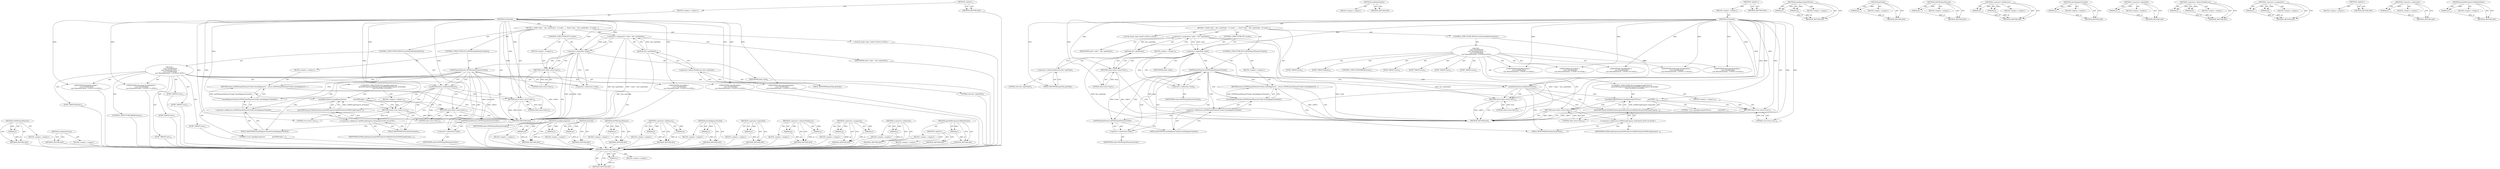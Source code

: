 digraph "getAOMPropertyOrARIAAttribute" {
vulnerable_105 [label=<(METHOD,isHTMLInputElement)>];
vulnerable_106 [label=<(PARAM,p1)>];
vulnerable_107 [label=<(BLOCK,&lt;empty&gt;,&lt;empty&gt;)>];
vulnerable_108 [label=<(METHOD_RETURN,ANY)>];
vulnerable_126 [label=<(METHOD,ariaRoleAttribute)>];
vulnerable_127 [label=<(BLOCK,&lt;empty&gt;,&lt;empty&gt;)>];
vulnerable_128 [label=<(METHOD_RETURN,ANY)>];
vulnerable_6 [label=<(METHOD,&lt;global&gt;)<SUB>1</SUB>>];
vulnerable_7 [label=<(BLOCK,&lt;empty&gt;,&lt;empty&gt;)<SUB>1</SUB>>];
vulnerable_8 [label=<(METHOD,isChecked)<SUB>1</SUB>>];
vulnerable_9 [label=<(BLOCK,{
  Node* node = this-&gt;getNode();
  if (!node)
...,{
  Node* node = this-&gt;getNode();
  if (!node)
...)<SUB>1</SUB>>];
vulnerable_10 [label="<(LOCAL,Node* node: Node*)<SUB>2</SUB>>"];
vulnerable_11 [label=<(&lt;operator&gt;.assignment,* node = this-&gt;getNode())<SUB>2</SUB>>];
vulnerable_12 [label=<(IDENTIFIER,node,* node = this-&gt;getNode())<SUB>2</SUB>>];
vulnerable_13 [label=<(getNode,this-&gt;getNode())<SUB>2</SUB>>];
vulnerable_14 [label=<(&lt;operator&gt;.indirectFieldAccess,this-&gt;getNode)<SUB>2</SUB>>];
vulnerable_15 [label=<(LITERAL,this,this-&gt;getNode())<SUB>2</SUB>>];
vulnerable_16 [label=<(FIELD_IDENTIFIER,getNode,getNode)<SUB>2</SUB>>];
vulnerable_17 [label=<(CONTROL_STRUCTURE,IF,if (!node))<SUB>3</SUB>>];
vulnerable_18 [label=<(&lt;operator&gt;.logicalNot,!node)<SUB>3</SUB>>];
vulnerable_19 [label=<(IDENTIFIER,node,!node)<SUB>3</SUB>>];
vulnerable_20 [label=<(BLOCK,&lt;empty&gt;,&lt;empty&gt;)<SUB>4</SUB>>];
vulnerable_21 [label=<(RETURN,return false;,return false;)<SUB>4</SUB>>];
vulnerable_22 [label=<(LITERAL,false,return false;)<SUB>4</SUB>>];
vulnerable_23 [label=<(CONTROL_STRUCTURE,IF,if (isHTMLInputElement(*node)))<SUB>6</SUB>>];
vulnerable_24 [label=<(isHTMLInputElement,isHTMLInputElement(*node))<SUB>6</SUB>>];
vulnerable_25 [label=<(&lt;operator&gt;.indirection,*node)<SUB>6</SUB>>];
vulnerable_26 [label=<(IDENTIFIER,node,isHTMLInputElement(*node))<SUB>6</SUB>>];
vulnerable_27 [label=<(BLOCK,&lt;empty&gt;,&lt;empty&gt;)<SUB>7</SUB>>];
vulnerable_28 [label=<(RETURN,return toHTMLInputElement(*node).shouldAppearCh...,return toHTMLInputElement(*node).shouldAppearCh...)<SUB>7</SUB>>];
vulnerable_29 [label=<(shouldAppearChecked,toHTMLInputElement(*node).shouldAppearChecked())<SUB>7</SUB>>];
vulnerable_30 [label=<(&lt;operator&gt;.fieldAccess,toHTMLInputElement(*node).shouldAppearChecked)<SUB>7</SUB>>];
vulnerable_31 [label=<(toHTMLInputElement,toHTMLInputElement(*node))<SUB>7</SUB>>];
vulnerable_32 [label=<(&lt;operator&gt;.indirection,*node)<SUB>7</SUB>>];
vulnerable_33 [label=<(IDENTIFIER,node,toHTMLInputElement(*node))<SUB>7</SUB>>];
vulnerable_34 [label=<(FIELD_IDENTIFIER,shouldAppearChecked,shouldAppearChecked)<SUB>7</SUB>>];
vulnerable_35 [label=<(CONTROL_STRUCTURE,SWITCH,switch(ariaRoleAttribute()))<SUB>9</SUB>>];
vulnerable_36 [label=<(ariaRoleAttribute,ariaRoleAttribute())<SUB>9</SUB>>];
vulnerable_37 [label="<(BLOCK,{
    case CheckBoxRole:
    case MenuItemCheck...,{
    case CheckBoxRole:
    case MenuItemCheck...)<SUB>9</SUB>>"];
vulnerable_38 [label=<(JUMP_TARGET,case)<SUB>10</SUB>>];
vulnerable_39 [label="<(IDENTIFIER,CheckBoxRole,{
    case CheckBoxRole:
    case MenuItemCheck...)<SUB>10</SUB>>"];
vulnerable_40 [label=<(JUMP_TARGET,case)<SUB>11</SUB>>];
vulnerable_41 [label="<(IDENTIFIER,MenuItemCheckBoxRole,{
    case CheckBoxRole:
    case MenuItemCheck...)<SUB>11</SUB>>"];
vulnerable_42 [label=<(JUMP_TARGET,case)<SUB>12</SUB>>];
vulnerable_43 [label="<(IDENTIFIER,MenuItemRadioRole,{
    case CheckBoxRole:
    case MenuItemCheck...)<SUB>12</SUB>>"];
vulnerable_44 [label=<(JUMP_TARGET,case)<SUB>13</SUB>>];
vulnerable_45 [label="<(IDENTIFIER,RadioButtonRole,{
    case CheckBoxRole:
    case MenuItemCheck...)<SUB>13</SUB>>"];
vulnerable_46 [label=<(JUMP_TARGET,case)<SUB>14</SUB>>];
vulnerable_47 [label="<(IDENTIFIER,SwitchRole,{
    case CheckBoxRole:
    case MenuItemCheck...)<SUB>14</SUB>>"];
vulnerable_48 [label="<(CONTROL_STRUCTURE,IF,if (equalIgnoringCase(
               getAOMPropertyOrARIAAttribute(AOMStringProperty::kChecked),
               &quot;true&quot;)))<SUB>15</SUB>>"];
vulnerable_49 [label=<(equalIgnoringCase,equalIgnoringCase(
               getAOMPropert...)<SUB>15</SUB>>];
vulnerable_50 [label=<(getAOMPropertyOrARIAAttribute,getAOMPropertyOrARIAAttribute(AOMStringProperty...)<SUB>16</SUB>>];
vulnerable_51 [label="<(&lt;operator&gt;.fieldAccess,AOMStringProperty::kChecked)<SUB>16</SUB>>"];
vulnerable_52 [label=<(IDENTIFIER,AOMStringProperty,getAOMPropertyOrARIAAttribute(AOMStringProperty...)<SUB>16</SUB>>];
vulnerable_53 [label=<(FIELD_IDENTIFIER,kChecked,kChecked)<SUB>16</SUB>>];
vulnerable_54 [label=<(LITERAL,&quot;true&quot;,equalIgnoringCase(
               getAOMPropert...)<SUB>17</SUB>>];
vulnerable_55 [label=<(BLOCK,&lt;empty&gt;,&lt;empty&gt;)<SUB>18</SUB>>];
vulnerable_56 [label=<(RETURN,return true;,return true;)<SUB>18</SUB>>];
vulnerable_57 [label=<(LITERAL,true,return true;)<SUB>18</SUB>>];
vulnerable_58 [label=<(RETURN,return false;,return false;)<SUB>19</SUB>>];
vulnerable_59 [label=<(LITERAL,false,return false;)<SUB>19</SUB>>];
vulnerable_60 [label=<(JUMP_TARGET,default)<SUB>20</SUB>>];
vulnerable_61 [label=<(CONTROL_STRUCTURE,BREAK,break;)<SUB>21</SUB>>];
vulnerable_62 [label=<(RETURN,return false;,return false;)<SUB>24</SUB>>];
vulnerable_63 [label=<(LITERAL,false,return false;)<SUB>24</SUB>>];
vulnerable_64 [label=<(METHOD_RETURN,bool)<SUB>1</SUB>>];
vulnerable_66 [label=<(METHOD_RETURN,ANY)<SUB>1</SUB>>];
vulnerable_129 [label=<(METHOD,equalIgnoringCase)>];
vulnerable_130 [label=<(PARAM,p1)>];
vulnerable_131 [label=<(PARAM,p2)>];
vulnerable_132 [label=<(BLOCK,&lt;empty&gt;,&lt;empty&gt;)>];
vulnerable_133 [label=<(METHOD_RETURN,ANY)>];
vulnerable_92 [label=<(METHOD,getNode)>];
vulnerable_93 [label=<(PARAM,p1)>];
vulnerable_94 [label=<(BLOCK,&lt;empty&gt;,&lt;empty&gt;)>];
vulnerable_95 [label=<(METHOD_RETURN,ANY)>];
vulnerable_122 [label=<(METHOD,toHTMLInputElement)>];
vulnerable_123 [label=<(PARAM,p1)>];
vulnerable_124 [label=<(BLOCK,&lt;empty&gt;,&lt;empty&gt;)>];
vulnerable_125 [label=<(METHOD_RETURN,ANY)>];
vulnerable_117 [label=<(METHOD,&lt;operator&gt;.fieldAccess)>];
vulnerable_118 [label=<(PARAM,p1)>];
vulnerable_119 [label=<(PARAM,p2)>];
vulnerable_120 [label=<(BLOCK,&lt;empty&gt;,&lt;empty&gt;)>];
vulnerable_121 [label=<(METHOD_RETURN,ANY)>];
vulnerable_113 [label=<(METHOD,shouldAppearChecked)>];
vulnerable_114 [label=<(PARAM,p1)>];
vulnerable_115 [label=<(BLOCK,&lt;empty&gt;,&lt;empty&gt;)>];
vulnerable_116 [label=<(METHOD_RETURN,ANY)>];
vulnerable_101 [label=<(METHOD,&lt;operator&gt;.logicalNot)>];
vulnerable_102 [label=<(PARAM,p1)>];
vulnerable_103 [label=<(BLOCK,&lt;empty&gt;,&lt;empty&gt;)>];
vulnerable_104 [label=<(METHOD_RETURN,ANY)>];
vulnerable_96 [label=<(METHOD,&lt;operator&gt;.indirectFieldAccess)>];
vulnerable_97 [label=<(PARAM,p1)>];
vulnerable_98 [label=<(PARAM,p2)>];
vulnerable_99 [label=<(BLOCK,&lt;empty&gt;,&lt;empty&gt;)>];
vulnerable_100 [label=<(METHOD_RETURN,ANY)>];
vulnerable_87 [label=<(METHOD,&lt;operator&gt;.assignment)>];
vulnerable_88 [label=<(PARAM,p1)>];
vulnerable_89 [label=<(PARAM,p2)>];
vulnerable_90 [label=<(BLOCK,&lt;empty&gt;,&lt;empty&gt;)>];
vulnerable_91 [label=<(METHOD_RETURN,ANY)>];
vulnerable_81 [label=<(METHOD,&lt;global&gt;)<SUB>1</SUB>>];
vulnerable_82 [label=<(BLOCK,&lt;empty&gt;,&lt;empty&gt;)>];
vulnerable_83 [label=<(METHOD_RETURN,ANY)>];
vulnerable_109 [label=<(METHOD,&lt;operator&gt;.indirection)>];
vulnerable_110 [label=<(PARAM,p1)>];
vulnerable_111 [label=<(BLOCK,&lt;empty&gt;,&lt;empty&gt;)>];
vulnerable_112 [label=<(METHOD_RETURN,ANY)>];
vulnerable_134 [label=<(METHOD,getAOMPropertyOrARIAAttribute)>];
vulnerable_135 [label=<(PARAM,p1)>];
vulnerable_136 [label=<(BLOCK,&lt;empty&gt;,&lt;empty&gt;)>];
vulnerable_137 [label=<(METHOD_RETURN,ANY)>];
fixed_105 [label=<(METHOD,isHTMLInputElement)>];
fixed_106 [label=<(PARAM,p1)>];
fixed_107 [label=<(BLOCK,&lt;empty&gt;,&lt;empty&gt;)>];
fixed_108 [label=<(METHOD_RETURN,ANY)>];
fixed_126 [label=<(METHOD,ariaRoleAttribute)>];
fixed_127 [label=<(BLOCK,&lt;empty&gt;,&lt;empty&gt;)>];
fixed_128 [label=<(METHOD_RETURN,ANY)>];
fixed_6 [label=<(METHOD,&lt;global&gt;)<SUB>1</SUB>>];
fixed_7 [label=<(BLOCK,&lt;empty&gt;,&lt;empty&gt;)<SUB>1</SUB>>];
fixed_8 [label=<(METHOD,isChecked)<SUB>1</SUB>>];
fixed_9 [label=<(BLOCK,{
  Node* node = this-&gt;getNode();
  if (!node)
...,{
  Node* node = this-&gt;getNode();
  if (!node)
...)<SUB>1</SUB>>];
fixed_10 [label="<(LOCAL,Node* node: Node*)<SUB>2</SUB>>"];
fixed_11 [label=<(&lt;operator&gt;.assignment,* node = this-&gt;getNode())<SUB>2</SUB>>];
fixed_12 [label=<(IDENTIFIER,node,* node = this-&gt;getNode())<SUB>2</SUB>>];
fixed_13 [label=<(getNode,this-&gt;getNode())<SUB>2</SUB>>];
fixed_14 [label=<(&lt;operator&gt;.indirectFieldAccess,this-&gt;getNode)<SUB>2</SUB>>];
fixed_15 [label=<(LITERAL,this,this-&gt;getNode())<SUB>2</SUB>>];
fixed_16 [label=<(FIELD_IDENTIFIER,getNode,getNode)<SUB>2</SUB>>];
fixed_17 [label=<(CONTROL_STRUCTURE,IF,if (!node))<SUB>3</SUB>>];
fixed_18 [label=<(&lt;operator&gt;.logicalNot,!node)<SUB>3</SUB>>];
fixed_19 [label=<(IDENTIFIER,node,!node)<SUB>3</SUB>>];
fixed_20 [label=<(BLOCK,&lt;empty&gt;,&lt;empty&gt;)<SUB>4</SUB>>];
fixed_21 [label=<(RETURN,return false;,return false;)<SUB>4</SUB>>];
fixed_22 [label=<(LITERAL,false,return false;)<SUB>4</SUB>>];
fixed_23 [label=<(CONTROL_STRUCTURE,IF,if (isHTMLInputElement(*node)))<SUB>6</SUB>>];
fixed_24 [label=<(isHTMLInputElement,isHTMLInputElement(*node))<SUB>6</SUB>>];
fixed_25 [label=<(&lt;operator&gt;.indirection,*node)<SUB>6</SUB>>];
fixed_26 [label=<(IDENTIFIER,node,isHTMLInputElement(*node))<SUB>6</SUB>>];
fixed_27 [label=<(BLOCK,&lt;empty&gt;,&lt;empty&gt;)<SUB>7</SUB>>];
fixed_28 [label=<(RETURN,return toHTMLInputElement(*node).shouldAppearCh...,return toHTMLInputElement(*node).shouldAppearCh...)<SUB>7</SUB>>];
fixed_29 [label=<(shouldAppearChecked,toHTMLInputElement(*node).shouldAppearChecked())<SUB>7</SUB>>];
fixed_30 [label=<(&lt;operator&gt;.fieldAccess,toHTMLInputElement(*node).shouldAppearChecked)<SUB>7</SUB>>];
fixed_31 [label=<(toHTMLInputElement,toHTMLInputElement(*node))<SUB>7</SUB>>];
fixed_32 [label=<(&lt;operator&gt;.indirection,*node)<SUB>7</SUB>>];
fixed_33 [label=<(IDENTIFIER,node,toHTMLInputElement(*node))<SUB>7</SUB>>];
fixed_34 [label=<(FIELD_IDENTIFIER,shouldAppearChecked,shouldAppearChecked)<SUB>7</SUB>>];
fixed_35 [label=<(CONTROL_STRUCTURE,SWITCH,switch(ariaRoleAttribute()))<SUB>9</SUB>>];
fixed_36 [label=<(ariaRoleAttribute,ariaRoleAttribute())<SUB>9</SUB>>];
fixed_37 [label="<(BLOCK,{
    case CheckBoxRole:
    case MenuItemCheck...,{
    case CheckBoxRole:
    case MenuItemCheck...)<SUB>9</SUB>>"];
fixed_38 [label=<(JUMP_TARGET,case)<SUB>10</SUB>>];
fixed_39 [label="<(IDENTIFIER,CheckBoxRole,{
    case CheckBoxRole:
    case MenuItemCheck...)<SUB>10</SUB>>"];
fixed_40 [label=<(JUMP_TARGET,case)<SUB>11</SUB>>];
fixed_41 [label="<(IDENTIFIER,MenuItemCheckBoxRole,{
    case CheckBoxRole:
    case MenuItemCheck...)<SUB>11</SUB>>"];
fixed_42 [label=<(JUMP_TARGET,case)<SUB>12</SUB>>];
fixed_43 [label="<(IDENTIFIER,MenuItemRadioRole,{
    case CheckBoxRole:
    case MenuItemCheck...)<SUB>12</SUB>>"];
fixed_44 [label=<(JUMP_TARGET,case)<SUB>13</SUB>>];
fixed_45 [label="<(IDENTIFIER,RadioButtonRole,{
    case CheckBoxRole:
    case MenuItemCheck...)<SUB>13</SUB>>"];
fixed_46 [label=<(JUMP_TARGET,case)<SUB>14</SUB>>];
fixed_47 [label="<(IDENTIFIER,SwitchRole,{
    case CheckBoxRole:
    case MenuItemCheck...)<SUB>14</SUB>>"];
fixed_48 [label="<(CONTROL_STRUCTURE,IF,if (equalIgnoringASCIICase(
               getAOMPropertyOrARIAAttribute(AOMStringProperty::kChecked),
               &quot;true&quot;)))<SUB>15</SUB>>"];
fixed_49 [label=<(equalIgnoringASCIICase,equalIgnoringASCIICase(
               getAOMPr...)<SUB>15</SUB>>];
fixed_50 [label=<(getAOMPropertyOrARIAAttribute,getAOMPropertyOrARIAAttribute(AOMStringProperty...)<SUB>16</SUB>>];
fixed_51 [label="<(&lt;operator&gt;.fieldAccess,AOMStringProperty::kChecked)<SUB>16</SUB>>"];
fixed_52 [label=<(IDENTIFIER,AOMStringProperty,getAOMPropertyOrARIAAttribute(AOMStringProperty...)<SUB>16</SUB>>];
fixed_53 [label=<(FIELD_IDENTIFIER,kChecked,kChecked)<SUB>16</SUB>>];
fixed_54 [label=<(LITERAL,&quot;true&quot;,equalIgnoringASCIICase(
               getAOMPr...)<SUB>17</SUB>>];
fixed_55 [label=<(BLOCK,&lt;empty&gt;,&lt;empty&gt;)<SUB>18</SUB>>];
fixed_56 [label=<(RETURN,return true;,return true;)<SUB>18</SUB>>];
fixed_57 [label=<(LITERAL,true,return true;)<SUB>18</SUB>>];
fixed_58 [label=<(RETURN,return false;,return false;)<SUB>19</SUB>>];
fixed_59 [label=<(LITERAL,false,return false;)<SUB>19</SUB>>];
fixed_60 [label=<(JUMP_TARGET,default)<SUB>20</SUB>>];
fixed_61 [label=<(CONTROL_STRUCTURE,BREAK,break;)<SUB>21</SUB>>];
fixed_62 [label=<(RETURN,return false;,return false;)<SUB>24</SUB>>];
fixed_63 [label=<(LITERAL,false,return false;)<SUB>24</SUB>>];
fixed_64 [label=<(METHOD_RETURN,bool)<SUB>1</SUB>>];
fixed_66 [label=<(METHOD_RETURN,ANY)<SUB>1</SUB>>];
fixed_129 [label=<(METHOD,equalIgnoringASCIICase)>];
fixed_130 [label=<(PARAM,p1)>];
fixed_131 [label=<(PARAM,p2)>];
fixed_132 [label=<(BLOCK,&lt;empty&gt;,&lt;empty&gt;)>];
fixed_133 [label=<(METHOD_RETURN,ANY)>];
fixed_92 [label=<(METHOD,getNode)>];
fixed_93 [label=<(PARAM,p1)>];
fixed_94 [label=<(BLOCK,&lt;empty&gt;,&lt;empty&gt;)>];
fixed_95 [label=<(METHOD_RETURN,ANY)>];
fixed_122 [label=<(METHOD,toHTMLInputElement)>];
fixed_123 [label=<(PARAM,p1)>];
fixed_124 [label=<(BLOCK,&lt;empty&gt;,&lt;empty&gt;)>];
fixed_125 [label=<(METHOD_RETURN,ANY)>];
fixed_117 [label=<(METHOD,&lt;operator&gt;.fieldAccess)>];
fixed_118 [label=<(PARAM,p1)>];
fixed_119 [label=<(PARAM,p2)>];
fixed_120 [label=<(BLOCK,&lt;empty&gt;,&lt;empty&gt;)>];
fixed_121 [label=<(METHOD_RETURN,ANY)>];
fixed_113 [label=<(METHOD,shouldAppearChecked)>];
fixed_114 [label=<(PARAM,p1)>];
fixed_115 [label=<(BLOCK,&lt;empty&gt;,&lt;empty&gt;)>];
fixed_116 [label=<(METHOD_RETURN,ANY)>];
fixed_101 [label=<(METHOD,&lt;operator&gt;.logicalNot)>];
fixed_102 [label=<(PARAM,p1)>];
fixed_103 [label=<(BLOCK,&lt;empty&gt;,&lt;empty&gt;)>];
fixed_104 [label=<(METHOD_RETURN,ANY)>];
fixed_96 [label=<(METHOD,&lt;operator&gt;.indirectFieldAccess)>];
fixed_97 [label=<(PARAM,p1)>];
fixed_98 [label=<(PARAM,p2)>];
fixed_99 [label=<(BLOCK,&lt;empty&gt;,&lt;empty&gt;)>];
fixed_100 [label=<(METHOD_RETURN,ANY)>];
fixed_87 [label=<(METHOD,&lt;operator&gt;.assignment)>];
fixed_88 [label=<(PARAM,p1)>];
fixed_89 [label=<(PARAM,p2)>];
fixed_90 [label=<(BLOCK,&lt;empty&gt;,&lt;empty&gt;)>];
fixed_91 [label=<(METHOD_RETURN,ANY)>];
fixed_81 [label=<(METHOD,&lt;global&gt;)<SUB>1</SUB>>];
fixed_82 [label=<(BLOCK,&lt;empty&gt;,&lt;empty&gt;)>];
fixed_83 [label=<(METHOD_RETURN,ANY)>];
fixed_109 [label=<(METHOD,&lt;operator&gt;.indirection)>];
fixed_110 [label=<(PARAM,p1)>];
fixed_111 [label=<(BLOCK,&lt;empty&gt;,&lt;empty&gt;)>];
fixed_112 [label=<(METHOD_RETURN,ANY)>];
fixed_134 [label=<(METHOD,getAOMPropertyOrARIAAttribute)>];
fixed_135 [label=<(PARAM,p1)>];
fixed_136 [label=<(BLOCK,&lt;empty&gt;,&lt;empty&gt;)>];
fixed_137 [label=<(METHOD_RETURN,ANY)>];
vulnerable_105 -> vulnerable_106  [key=0, label="AST: "];
vulnerable_105 -> vulnerable_106  [key=1, label="DDG: "];
vulnerable_105 -> vulnerable_107  [key=0, label="AST: "];
vulnerable_105 -> vulnerable_108  [key=0, label="AST: "];
vulnerable_105 -> vulnerable_108  [key=1, label="CFG: "];
vulnerable_106 -> vulnerable_108  [key=0, label="DDG: p1"];
vulnerable_107 -> fixed_105  [key=0];
vulnerable_108 -> fixed_105  [key=0];
vulnerable_126 -> vulnerable_127  [key=0, label="AST: "];
vulnerable_126 -> vulnerable_128  [key=0, label="AST: "];
vulnerable_126 -> vulnerable_128  [key=1, label="CFG: "];
vulnerable_127 -> fixed_105  [key=0];
vulnerable_128 -> fixed_105  [key=0];
vulnerable_6 -> vulnerable_7  [key=0, label="AST: "];
vulnerable_6 -> vulnerable_66  [key=0, label="AST: "];
vulnerable_6 -> vulnerable_66  [key=1, label="CFG: "];
vulnerable_7 -> vulnerable_8  [key=0, label="AST: "];
vulnerable_8 -> vulnerable_9  [key=0, label="AST: "];
vulnerable_8 -> vulnerable_64  [key=0, label="AST: "];
vulnerable_8 -> vulnerable_16  [key=0, label="CFG: "];
vulnerable_8 -> vulnerable_62  [key=0, label="DDG: "];
vulnerable_8 -> vulnerable_36  [key=0, label="DDG: "];
vulnerable_8 -> vulnerable_63  [key=0, label="DDG: "];
vulnerable_8 -> vulnerable_18  [key=0, label="DDG: "];
vulnerable_8 -> vulnerable_21  [key=0, label="DDG: "];
vulnerable_8 -> vulnerable_39  [key=0, label="DDG: "];
vulnerable_8 -> vulnerable_41  [key=0, label="DDG: "];
vulnerable_8 -> vulnerable_43  [key=0, label="DDG: "];
vulnerable_8 -> vulnerable_45  [key=0, label="DDG: "];
vulnerable_8 -> vulnerable_47  [key=0, label="DDG: "];
vulnerable_8 -> vulnerable_58  [key=0, label="DDG: "];
vulnerable_8 -> vulnerable_22  [key=0, label="DDG: "];
vulnerable_8 -> vulnerable_59  [key=0, label="DDG: "];
vulnerable_8 -> vulnerable_49  [key=0, label="DDG: "];
vulnerable_8 -> vulnerable_56  [key=0, label="DDG: "];
vulnerable_8 -> vulnerable_57  [key=0, label="DDG: "];
vulnerable_9 -> vulnerable_10  [key=0, label="AST: "];
vulnerable_9 -> vulnerable_11  [key=0, label="AST: "];
vulnerable_9 -> vulnerable_17  [key=0, label="AST: "];
vulnerable_9 -> vulnerable_23  [key=0, label="AST: "];
vulnerable_9 -> vulnerable_35  [key=0, label="AST: "];
vulnerable_9 -> vulnerable_62  [key=0, label="AST: "];
vulnerable_10 -> fixed_105  [key=0];
vulnerable_11 -> vulnerable_12  [key=0, label="AST: "];
vulnerable_11 -> vulnerable_13  [key=0, label="AST: "];
vulnerable_11 -> vulnerable_18  [key=0, label="CFG: "];
vulnerable_11 -> vulnerable_18  [key=1, label="DDG: node"];
vulnerable_11 -> vulnerable_64  [key=0, label="DDG: this-&gt;getNode()"];
vulnerable_11 -> vulnerable_64  [key=1, label="DDG: * node = this-&gt;getNode()"];
vulnerable_12 -> fixed_105  [key=0];
vulnerable_13 -> vulnerable_14  [key=0, label="AST: "];
vulnerable_13 -> vulnerable_11  [key=0, label="CFG: "];
vulnerable_13 -> vulnerable_11  [key=1, label="DDG: this-&gt;getNode"];
vulnerable_13 -> vulnerable_64  [key=0, label="DDG: this-&gt;getNode"];
vulnerable_14 -> vulnerable_15  [key=0, label="AST: "];
vulnerable_14 -> vulnerable_16  [key=0, label="AST: "];
vulnerable_14 -> vulnerable_13  [key=0, label="CFG: "];
vulnerable_15 -> fixed_105  [key=0];
vulnerable_16 -> vulnerable_14  [key=0, label="CFG: "];
vulnerable_17 -> vulnerable_18  [key=0, label="AST: "];
vulnerable_17 -> vulnerable_20  [key=0, label="AST: "];
vulnerable_18 -> vulnerable_19  [key=0, label="AST: "];
vulnerable_18 -> vulnerable_21  [key=0, label="CFG: "];
vulnerable_18 -> vulnerable_21  [key=1, label="CDG: "];
vulnerable_18 -> vulnerable_25  [key=0, label="CFG: "];
vulnerable_18 -> vulnerable_25  [key=1, label="CDG: "];
vulnerable_18 -> vulnerable_64  [key=0, label="DDG: node"];
vulnerable_18 -> vulnerable_64  [key=1, label="DDG: !node"];
vulnerable_18 -> vulnerable_24  [key=0, label="CDG: "];
vulnerable_19 -> fixed_105  [key=0];
vulnerable_20 -> vulnerable_21  [key=0, label="AST: "];
vulnerable_21 -> vulnerable_22  [key=0, label="AST: "];
vulnerable_21 -> vulnerable_64  [key=0, label="CFG: "];
vulnerable_21 -> vulnerable_64  [key=1, label="DDG: &lt;RET&gt;"];
vulnerable_22 -> vulnerable_21  [key=0, label="DDG: false"];
vulnerable_23 -> vulnerable_24  [key=0, label="AST: "];
vulnerable_23 -> vulnerable_27  [key=0, label="AST: "];
vulnerable_24 -> vulnerable_25  [key=0, label="AST: "];
vulnerable_24 -> vulnerable_36  [key=0, label="CFG: "];
vulnerable_24 -> vulnerable_36  [key=1, label="CDG: "];
vulnerable_24 -> vulnerable_32  [key=0, label="CFG: "];
vulnerable_24 -> vulnerable_32  [key=1, label="CDG: "];
vulnerable_24 -> vulnerable_31  [key=0, label="DDG: *node"];
vulnerable_24 -> vulnerable_31  [key=1, label="CDG: "];
vulnerable_24 -> vulnerable_30  [key=0, label="CDG: "];
vulnerable_24 -> vulnerable_34  [key=0, label="CDG: "];
vulnerable_24 -> vulnerable_28  [key=0, label="CDG: "];
vulnerable_24 -> vulnerable_29  [key=0, label="CDG: "];
vulnerable_25 -> vulnerable_26  [key=0, label="AST: "];
vulnerable_25 -> vulnerable_24  [key=0, label="CFG: "];
vulnerable_26 -> fixed_105  [key=0];
vulnerable_27 -> vulnerable_28  [key=0, label="AST: "];
vulnerable_28 -> vulnerable_29  [key=0, label="AST: "];
vulnerable_28 -> vulnerable_64  [key=0, label="CFG: "];
vulnerable_28 -> vulnerable_64  [key=1, label="DDG: &lt;RET&gt;"];
vulnerable_29 -> vulnerable_30  [key=0, label="AST: "];
vulnerable_29 -> vulnerable_28  [key=0, label="CFG: "];
vulnerable_29 -> vulnerable_28  [key=1, label="DDG: toHTMLInputElement(*node).shouldAppearChecked()"];
vulnerable_30 -> vulnerable_31  [key=0, label="AST: "];
vulnerable_30 -> vulnerable_34  [key=0, label="AST: "];
vulnerable_30 -> vulnerable_29  [key=0, label="CFG: "];
vulnerable_31 -> vulnerable_32  [key=0, label="AST: "];
vulnerable_31 -> vulnerable_34  [key=0, label="CFG: "];
vulnerable_32 -> vulnerable_33  [key=0, label="AST: "];
vulnerable_32 -> vulnerable_31  [key=0, label="CFG: "];
vulnerable_33 -> fixed_105  [key=0];
vulnerable_34 -> vulnerable_30  [key=0, label="CFG: "];
vulnerable_35 -> vulnerable_36  [key=0, label="AST: "];
vulnerable_35 -> vulnerable_37  [key=0, label="AST: "];
vulnerable_36 -> vulnerable_53  [key=0, label="CFG: "];
vulnerable_36 -> vulnerable_53  [key=1, label="CDG: "];
vulnerable_36 -> vulnerable_62  [key=0, label="CFG: "];
vulnerable_36 -> vulnerable_62  [key=1, label="CDG: "];
vulnerable_36 -> vulnerable_49  [key=0, label="CDG: "];
vulnerable_36 -> vulnerable_51  [key=0, label="CDG: "];
vulnerable_36 -> vulnerable_50  [key=0, label="CDG: "];
vulnerable_37 -> vulnerable_38  [key=0, label="AST: "];
vulnerable_37 -> vulnerable_39  [key=0, label="AST: "];
vulnerable_37 -> vulnerable_40  [key=0, label="AST: "];
vulnerable_37 -> vulnerable_41  [key=0, label="AST: "];
vulnerable_37 -> vulnerable_42  [key=0, label="AST: "];
vulnerable_37 -> vulnerable_43  [key=0, label="AST: "];
vulnerable_37 -> vulnerable_44  [key=0, label="AST: "];
vulnerable_37 -> vulnerable_45  [key=0, label="AST: "];
vulnerable_37 -> vulnerable_46  [key=0, label="AST: "];
vulnerable_37 -> vulnerable_47  [key=0, label="AST: "];
vulnerable_37 -> vulnerable_48  [key=0, label="AST: "];
vulnerable_37 -> vulnerable_58  [key=0, label="AST: "];
vulnerable_37 -> vulnerable_60  [key=0, label="AST: "];
vulnerable_37 -> vulnerable_61  [key=0, label="AST: "];
vulnerable_38 -> fixed_105  [key=0];
vulnerable_39 -> fixed_105  [key=0];
vulnerable_40 -> fixed_105  [key=0];
vulnerable_41 -> fixed_105  [key=0];
vulnerable_42 -> fixed_105  [key=0];
vulnerable_43 -> fixed_105  [key=0];
vulnerable_44 -> fixed_105  [key=0];
vulnerable_45 -> fixed_105  [key=0];
vulnerable_46 -> fixed_105  [key=0];
vulnerable_47 -> fixed_105  [key=0];
vulnerable_48 -> vulnerable_49  [key=0, label="AST: "];
vulnerable_48 -> vulnerable_55  [key=0, label="AST: "];
vulnerable_49 -> vulnerable_50  [key=0, label="AST: "];
vulnerable_49 -> vulnerable_54  [key=0, label="AST: "];
vulnerable_49 -> vulnerable_56  [key=0, label="CFG: "];
vulnerable_49 -> vulnerable_56  [key=1, label="CDG: "];
vulnerable_49 -> vulnerable_58  [key=0, label="CFG: "];
vulnerable_49 -> vulnerable_58  [key=1, label="CDG: "];
vulnerable_50 -> vulnerable_51  [key=0, label="AST: "];
vulnerable_50 -> vulnerable_49  [key=0, label="CFG: "];
vulnerable_50 -> vulnerable_49  [key=1, label="DDG: AOMStringProperty::kChecked"];
vulnerable_51 -> vulnerable_52  [key=0, label="AST: "];
vulnerable_51 -> vulnerable_53  [key=0, label="AST: "];
vulnerable_51 -> vulnerable_50  [key=0, label="CFG: "];
vulnerable_52 -> fixed_105  [key=0];
vulnerable_53 -> vulnerable_51  [key=0, label="CFG: "];
vulnerable_54 -> fixed_105  [key=0];
vulnerable_55 -> vulnerable_56  [key=0, label="AST: "];
vulnerable_56 -> vulnerable_57  [key=0, label="AST: "];
vulnerable_56 -> vulnerable_64  [key=0, label="CFG: "];
vulnerable_56 -> vulnerable_64  [key=1, label="DDG: &lt;RET&gt;"];
vulnerable_57 -> vulnerable_56  [key=0, label="DDG: true"];
vulnerable_58 -> vulnerable_59  [key=0, label="AST: "];
vulnerable_58 -> vulnerable_64  [key=0, label="CFG: "];
vulnerable_58 -> vulnerable_64  [key=1, label="DDG: &lt;RET&gt;"];
vulnerable_59 -> vulnerable_58  [key=0, label="DDG: false"];
vulnerable_60 -> fixed_105  [key=0];
vulnerable_61 -> fixed_105  [key=0];
vulnerable_62 -> vulnerable_63  [key=0, label="AST: "];
vulnerable_62 -> vulnerable_64  [key=0, label="CFG: "];
vulnerable_62 -> vulnerable_64  [key=1, label="DDG: &lt;RET&gt;"];
vulnerable_63 -> vulnerable_62  [key=0, label="DDG: false"];
vulnerable_64 -> fixed_105  [key=0];
vulnerable_66 -> fixed_105  [key=0];
vulnerable_129 -> vulnerable_130  [key=0, label="AST: "];
vulnerable_129 -> vulnerable_130  [key=1, label="DDG: "];
vulnerable_129 -> vulnerable_132  [key=0, label="AST: "];
vulnerable_129 -> vulnerable_131  [key=0, label="AST: "];
vulnerable_129 -> vulnerable_131  [key=1, label="DDG: "];
vulnerable_129 -> vulnerable_133  [key=0, label="AST: "];
vulnerable_129 -> vulnerable_133  [key=1, label="CFG: "];
vulnerable_130 -> vulnerable_133  [key=0, label="DDG: p1"];
vulnerable_131 -> vulnerable_133  [key=0, label="DDG: p2"];
vulnerable_132 -> fixed_105  [key=0];
vulnerable_133 -> fixed_105  [key=0];
vulnerable_92 -> vulnerable_93  [key=0, label="AST: "];
vulnerable_92 -> vulnerable_93  [key=1, label="DDG: "];
vulnerable_92 -> vulnerable_94  [key=0, label="AST: "];
vulnerable_92 -> vulnerable_95  [key=0, label="AST: "];
vulnerable_92 -> vulnerable_95  [key=1, label="CFG: "];
vulnerable_93 -> vulnerable_95  [key=0, label="DDG: p1"];
vulnerable_94 -> fixed_105  [key=0];
vulnerable_95 -> fixed_105  [key=0];
vulnerable_122 -> vulnerable_123  [key=0, label="AST: "];
vulnerable_122 -> vulnerable_123  [key=1, label="DDG: "];
vulnerable_122 -> vulnerable_124  [key=0, label="AST: "];
vulnerable_122 -> vulnerable_125  [key=0, label="AST: "];
vulnerable_122 -> vulnerable_125  [key=1, label="CFG: "];
vulnerable_123 -> vulnerable_125  [key=0, label="DDG: p1"];
vulnerable_124 -> fixed_105  [key=0];
vulnerable_125 -> fixed_105  [key=0];
vulnerable_117 -> vulnerable_118  [key=0, label="AST: "];
vulnerable_117 -> vulnerable_118  [key=1, label="DDG: "];
vulnerable_117 -> vulnerable_120  [key=0, label="AST: "];
vulnerable_117 -> vulnerable_119  [key=0, label="AST: "];
vulnerable_117 -> vulnerable_119  [key=1, label="DDG: "];
vulnerable_117 -> vulnerable_121  [key=0, label="AST: "];
vulnerable_117 -> vulnerable_121  [key=1, label="CFG: "];
vulnerable_118 -> vulnerable_121  [key=0, label="DDG: p1"];
vulnerable_119 -> vulnerable_121  [key=0, label="DDG: p2"];
vulnerable_120 -> fixed_105  [key=0];
vulnerable_121 -> fixed_105  [key=0];
vulnerable_113 -> vulnerable_114  [key=0, label="AST: "];
vulnerable_113 -> vulnerable_114  [key=1, label="DDG: "];
vulnerable_113 -> vulnerable_115  [key=0, label="AST: "];
vulnerable_113 -> vulnerable_116  [key=0, label="AST: "];
vulnerable_113 -> vulnerable_116  [key=1, label="CFG: "];
vulnerable_114 -> vulnerable_116  [key=0, label="DDG: p1"];
vulnerable_115 -> fixed_105  [key=0];
vulnerable_116 -> fixed_105  [key=0];
vulnerable_101 -> vulnerable_102  [key=0, label="AST: "];
vulnerable_101 -> vulnerable_102  [key=1, label="DDG: "];
vulnerable_101 -> vulnerable_103  [key=0, label="AST: "];
vulnerable_101 -> vulnerable_104  [key=0, label="AST: "];
vulnerable_101 -> vulnerable_104  [key=1, label="CFG: "];
vulnerable_102 -> vulnerable_104  [key=0, label="DDG: p1"];
vulnerable_103 -> fixed_105  [key=0];
vulnerable_104 -> fixed_105  [key=0];
vulnerable_96 -> vulnerable_97  [key=0, label="AST: "];
vulnerable_96 -> vulnerable_97  [key=1, label="DDG: "];
vulnerable_96 -> vulnerable_99  [key=0, label="AST: "];
vulnerable_96 -> vulnerable_98  [key=0, label="AST: "];
vulnerable_96 -> vulnerable_98  [key=1, label="DDG: "];
vulnerable_96 -> vulnerable_100  [key=0, label="AST: "];
vulnerable_96 -> vulnerable_100  [key=1, label="CFG: "];
vulnerable_97 -> vulnerable_100  [key=0, label="DDG: p1"];
vulnerable_98 -> vulnerable_100  [key=0, label="DDG: p2"];
vulnerable_99 -> fixed_105  [key=0];
vulnerable_100 -> fixed_105  [key=0];
vulnerable_87 -> vulnerable_88  [key=0, label="AST: "];
vulnerable_87 -> vulnerable_88  [key=1, label="DDG: "];
vulnerable_87 -> vulnerable_90  [key=0, label="AST: "];
vulnerable_87 -> vulnerable_89  [key=0, label="AST: "];
vulnerable_87 -> vulnerable_89  [key=1, label="DDG: "];
vulnerable_87 -> vulnerable_91  [key=0, label="AST: "];
vulnerable_87 -> vulnerable_91  [key=1, label="CFG: "];
vulnerable_88 -> vulnerable_91  [key=0, label="DDG: p1"];
vulnerable_89 -> vulnerable_91  [key=0, label="DDG: p2"];
vulnerable_90 -> fixed_105  [key=0];
vulnerable_91 -> fixed_105  [key=0];
vulnerable_81 -> vulnerable_82  [key=0, label="AST: "];
vulnerable_81 -> vulnerable_83  [key=0, label="AST: "];
vulnerable_81 -> vulnerable_83  [key=1, label="CFG: "];
vulnerable_82 -> fixed_105  [key=0];
vulnerable_83 -> fixed_105  [key=0];
vulnerable_109 -> vulnerable_110  [key=0, label="AST: "];
vulnerable_109 -> vulnerable_110  [key=1, label="DDG: "];
vulnerable_109 -> vulnerable_111  [key=0, label="AST: "];
vulnerable_109 -> vulnerable_112  [key=0, label="AST: "];
vulnerable_109 -> vulnerable_112  [key=1, label="CFG: "];
vulnerable_110 -> vulnerable_112  [key=0, label="DDG: p1"];
vulnerable_111 -> fixed_105  [key=0];
vulnerable_112 -> fixed_105  [key=0];
vulnerable_134 -> vulnerable_135  [key=0, label="AST: "];
vulnerable_134 -> vulnerable_135  [key=1, label="DDG: "];
vulnerable_134 -> vulnerable_136  [key=0, label="AST: "];
vulnerable_134 -> vulnerable_137  [key=0, label="AST: "];
vulnerable_134 -> vulnerable_137  [key=1, label="CFG: "];
vulnerable_135 -> vulnerable_137  [key=0, label="DDG: p1"];
vulnerable_136 -> fixed_105  [key=0];
vulnerable_137 -> fixed_105  [key=0];
fixed_105 -> fixed_106  [key=0, label="AST: "];
fixed_105 -> fixed_106  [key=1, label="DDG: "];
fixed_105 -> fixed_107  [key=0, label="AST: "];
fixed_105 -> fixed_108  [key=0, label="AST: "];
fixed_105 -> fixed_108  [key=1, label="CFG: "];
fixed_106 -> fixed_108  [key=0, label="DDG: p1"];
fixed_126 -> fixed_127  [key=0, label="AST: "];
fixed_126 -> fixed_128  [key=0, label="AST: "];
fixed_126 -> fixed_128  [key=1, label="CFG: "];
fixed_6 -> fixed_7  [key=0, label="AST: "];
fixed_6 -> fixed_66  [key=0, label="AST: "];
fixed_6 -> fixed_66  [key=1, label="CFG: "];
fixed_7 -> fixed_8  [key=0, label="AST: "];
fixed_8 -> fixed_9  [key=0, label="AST: "];
fixed_8 -> fixed_64  [key=0, label="AST: "];
fixed_8 -> fixed_16  [key=0, label="CFG: "];
fixed_8 -> fixed_62  [key=0, label="DDG: "];
fixed_8 -> fixed_36  [key=0, label="DDG: "];
fixed_8 -> fixed_63  [key=0, label="DDG: "];
fixed_8 -> fixed_18  [key=0, label="DDG: "];
fixed_8 -> fixed_21  [key=0, label="DDG: "];
fixed_8 -> fixed_39  [key=0, label="DDG: "];
fixed_8 -> fixed_41  [key=0, label="DDG: "];
fixed_8 -> fixed_43  [key=0, label="DDG: "];
fixed_8 -> fixed_45  [key=0, label="DDG: "];
fixed_8 -> fixed_47  [key=0, label="DDG: "];
fixed_8 -> fixed_58  [key=0, label="DDG: "];
fixed_8 -> fixed_22  [key=0, label="DDG: "];
fixed_8 -> fixed_59  [key=0, label="DDG: "];
fixed_8 -> fixed_49  [key=0, label="DDG: "];
fixed_8 -> fixed_56  [key=0, label="DDG: "];
fixed_8 -> fixed_57  [key=0, label="DDG: "];
fixed_9 -> fixed_10  [key=0, label="AST: "];
fixed_9 -> fixed_11  [key=0, label="AST: "];
fixed_9 -> fixed_17  [key=0, label="AST: "];
fixed_9 -> fixed_23  [key=0, label="AST: "];
fixed_9 -> fixed_35  [key=0, label="AST: "];
fixed_9 -> fixed_62  [key=0, label="AST: "];
fixed_11 -> fixed_12  [key=0, label="AST: "];
fixed_11 -> fixed_13  [key=0, label="AST: "];
fixed_11 -> fixed_18  [key=0, label="CFG: "];
fixed_11 -> fixed_18  [key=1, label="DDG: node"];
fixed_11 -> fixed_64  [key=0, label="DDG: this-&gt;getNode()"];
fixed_11 -> fixed_64  [key=1, label="DDG: * node = this-&gt;getNode()"];
fixed_13 -> fixed_14  [key=0, label="AST: "];
fixed_13 -> fixed_11  [key=0, label="CFG: "];
fixed_13 -> fixed_11  [key=1, label="DDG: this-&gt;getNode"];
fixed_13 -> fixed_64  [key=0, label="DDG: this-&gt;getNode"];
fixed_14 -> fixed_15  [key=0, label="AST: "];
fixed_14 -> fixed_16  [key=0, label="AST: "];
fixed_14 -> fixed_13  [key=0, label="CFG: "];
fixed_16 -> fixed_14  [key=0, label="CFG: "];
fixed_17 -> fixed_18  [key=0, label="AST: "];
fixed_17 -> fixed_20  [key=0, label="AST: "];
fixed_18 -> fixed_19  [key=0, label="AST: "];
fixed_18 -> fixed_21  [key=0, label="CFG: "];
fixed_18 -> fixed_21  [key=1, label="CDG: "];
fixed_18 -> fixed_25  [key=0, label="CFG: "];
fixed_18 -> fixed_25  [key=1, label="CDG: "];
fixed_18 -> fixed_64  [key=0, label="DDG: node"];
fixed_18 -> fixed_64  [key=1, label="DDG: !node"];
fixed_18 -> fixed_24  [key=0, label="CDG: "];
fixed_20 -> fixed_21  [key=0, label="AST: "];
fixed_21 -> fixed_22  [key=0, label="AST: "];
fixed_21 -> fixed_64  [key=0, label="CFG: "];
fixed_21 -> fixed_64  [key=1, label="DDG: &lt;RET&gt;"];
fixed_22 -> fixed_21  [key=0, label="DDG: false"];
fixed_23 -> fixed_24  [key=0, label="AST: "];
fixed_23 -> fixed_27  [key=0, label="AST: "];
fixed_24 -> fixed_25  [key=0, label="AST: "];
fixed_24 -> fixed_36  [key=0, label="CFG: "];
fixed_24 -> fixed_36  [key=1, label="CDG: "];
fixed_24 -> fixed_32  [key=0, label="CFG: "];
fixed_24 -> fixed_32  [key=1, label="CDG: "];
fixed_24 -> fixed_31  [key=0, label="DDG: *node"];
fixed_24 -> fixed_31  [key=1, label="CDG: "];
fixed_24 -> fixed_30  [key=0, label="CDG: "];
fixed_24 -> fixed_34  [key=0, label="CDG: "];
fixed_24 -> fixed_28  [key=0, label="CDG: "];
fixed_24 -> fixed_29  [key=0, label="CDG: "];
fixed_25 -> fixed_26  [key=0, label="AST: "];
fixed_25 -> fixed_24  [key=0, label="CFG: "];
fixed_27 -> fixed_28  [key=0, label="AST: "];
fixed_28 -> fixed_29  [key=0, label="AST: "];
fixed_28 -> fixed_64  [key=0, label="CFG: "];
fixed_28 -> fixed_64  [key=1, label="DDG: &lt;RET&gt;"];
fixed_29 -> fixed_30  [key=0, label="AST: "];
fixed_29 -> fixed_28  [key=0, label="CFG: "];
fixed_29 -> fixed_28  [key=1, label="DDG: toHTMLInputElement(*node).shouldAppearChecked()"];
fixed_30 -> fixed_31  [key=0, label="AST: "];
fixed_30 -> fixed_34  [key=0, label="AST: "];
fixed_30 -> fixed_29  [key=0, label="CFG: "];
fixed_31 -> fixed_32  [key=0, label="AST: "];
fixed_31 -> fixed_34  [key=0, label="CFG: "];
fixed_32 -> fixed_33  [key=0, label="AST: "];
fixed_32 -> fixed_31  [key=0, label="CFG: "];
fixed_34 -> fixed_30  [key=0, label="CFG: "];
fixed_35 -> fixed_36  [key=0, label="AST: "];
fixed_35 -> fixed_37  [key=0, label="AST: "];
fixed_36 -> fixed_53  [key=0, label="CFG: "];
fixed_36 -> fixed_53  [key=1, label="CDG: "];
fixed_36 -> fixed_62  [key=0, label="CFG: "];
fixed_36 -> fixed_62  [key=1, label="CDG: "];
fixed_36 -> fixed_49  [key=0, label="CDG: "];
fixed_36 -> fixed_51  [key=0, label="CDG: "];
fixed_36 -> fixed_50  [key=0, label="CDG: "];
fixed_37 -> fixed_38  [key=0, label="AST: "];
fixed_37 -> fixed_39  [key=0, label="AST: "];
fixed_37 -> fixed_40  [key=0, label="AST: "];
fixed_37 -> fixed_41  [key=0, label="AST: "];
fixed_37 -> fixed_42  [key=0, label="AST: "];
fixed_37 -> fixed_43  [key=0, label="AST: "];
fixed_37 -> fixed_44  [key=0, label="AST: "];
fixed_37 -> fixed_45  [key=0, label="AST: "];
fixed_37 -> fixed_46  [key=0, label="AST: "];
fixed_37 -> fixed_47  [key=0, label="AST: "];
fixed_37 -> fixed_48  [key=0, label="AST: "];
fixed_37 -> fixed_58  [key=0, label="AST: "];
fixed_37 -> fixed_60  [key=0, label="AST: "];
fixed_37 -> fixed_61  [key=0, label="AST: "];
fixed_48 -> fixed_49  [key=0, label="AST: "];
fixed_48 -> fixed_55  [key=0, label="AST: "];
fixed_49 -> fixed_50  [key=0, label="AST: "];
fixed_49 -> fixed_54  [key=0, label="AST: "];
fixed_49 -> fixed_56  [key=0, label="CFG: "];
fixed_49 -> fixed_56  [key=1, label="CDG: "];
fixed_49 -> fixed_58  [key=0, label="CFG: "];
fixed_49 -> fixed_58  [key=1, label="CDG: "];
fixed_50 -> fixed_51  [key=0, label="AST: "];
fixed_50 -> fixed_49  [key=0, label="CFG: "];
fixed_50 -> fixed_49  [key=1, label="DDG: AOMStringProperty::kChecked"];
fixed_51 -> fixed_52  [key=0, label="AST: "];
fixed_51 -> fixed_53  [key=0, label="AST: "];
fixed_51 -> fixed_50  [key=0, label="CFG: "];
fixed_53 -> fixed_51  [key=0, label="CFG: "];
fixed_55 -> fixed_56  [key=0, label="AST: "];
fixed_56 -> fixed_57  [key=0, label="AST: "];
fixed_56 -> fixed_64  [key=0, label="CFG: "];
fixed_56 -> fixed_64  [key=1, label="DDG: &lt;RET&gt;"];
fixed_57 -> fixed_56  [key=0, label="DDG: true"];
fixed_58 -> fixed_59  [key=0, label="AST: "];
fixed_58 -> fixed_64  [key=0, label="CFG: "];
fixed_58 -> fixed_64  [key=1, label="DDG: &lt;RET&gt;"];
fixed_59 -> fixed_58  [key=0, label="DDG: false"];
fixed_62 -> fixed_63  [key=0, label="AST: "];
fixed_62 -> fixed_64  [key=0, label="CFG: "];
fixed_62 -> fixed_64  [key=1, label="DDG: &lt;RET&gt;"];
fixed_63 -> fixed_62  [key=0, label="DDG: false"];
fixed_129 -> fixed_130  [key=0, label="AST: "];
fixed_129 -> fixed_130  [key=1, label="DDG: "];
fixed_129 -> fixed_132  [key=0, label="AST: "];
fixed_129 -> fixed_131  [key=0, label="AST: "];
fixed_129 -> fixed_131  [key=1, label="DDG: "];
fixed_129 -> fixed_133  [key=0, label="AST: "];
fixed_129 -> fixed_133  [key=1, label="CFG: "];
fixed_130 -> fixed_133  [key=0, label="DDG: p1"];
fixed_131 -> fixed_133  [key=0, label="DDG: p2"];
fixed_92 -> fixed_93  [key=0, label="AST: "];
fixed_92 -> fixed_93  [key=1, label="DDG: "];
fixed_92 -> fixed_94  [key=0, label="AST: "];
fixed_92 -> fixed_95  [key=0, label="AST: "];
fixed_92 -> fixed_95  [key=1, label="CFG: "];
fixed_93 -> fixed_95  [key=0, label="DDG: p1"];
fixed_122 -> fixed_123  [key=0, label="AST: "];
fixed_122 -> fixed_123  [key=1, label="DDG: "];
fixed_122 -> fixed_124  [key=0, label="AST: "];
fixed_122 -> fixed_125  [key=0, label="AST: "];
fixed_122 -> fixed_125  [key=1, label="CFG: "];
fixed_123 -> fixed_125  [key=0, label="DDG: p1"];
fixed_117 -> fixed_118  [key=0, label="AST: "];
fixed_117 -> fixed_118  [key=1, label="DDG: "];
fixed_117 -> fixed_120  [key=0, label="AST: "];
fixed_117 -> fixed_119  [key=0, label="AST: "];
fixed_117 -> fixed_119  [key=1, label="DDG: "];
fixed_117 -> fixed_121  [key=0, label="AST: "];
fixed_117 -> fixed_121  [key=1, label="CFG: "];
fixed_118 -> fixed_121  [key=0, label="DDG: p1"];
fixed_119 -> fixed_121  [key=0, label="DDG: p2"];
fixed_113 -> fixed_114  [key=0, label="AST: "];
fixed_113 -> fixed_114  [key=1, label="DDG: "];
fixed_113 -> fixed_115  [key=0, label="AST: "];
fixed_113 -> fixed_116  [key=0, label="AST: "];
fixed_113 -> fixed_116  [key=1, label="CFG: "];
fixed_114 -> fixed_116  [key=0, label="DDG: p1"];
fixed_101 -> fixed_102  [key=0, label="AST: "];
fixed_101 -> fixed_102  [key=1, label="DDG: "];
fixed_101 -> fixed_103  [key=0, label="AST: "];
fixed_101 -> fixed_104  [key=0, label="AST: "];
fixed_101 -> fixed_104  [key=1, label="CFG: "];
fixed_102 -> fixed_104  [key=0, label="DDG: p1"];
fixed_96 -> fixed_97  [key=0, label="AST: "];
fixed_96 -> fixed_97  [key=1, label="DDG: "];
fixed_96 -> fixed_99  [key=0, label="AST: "];
fixed_96 -> fixed_98  [key=0, label="AST: "];
fixed_96 -> fixed_98  [key=1, label="DDG: "];
fixed_96 -> fixed_100  [key=0, label="AST: "];
fixed_96 -> fixed_100  [key=1, label="CFG: "];
fixed_97 -> fixed_100  [key=0, label="DDG: p1"];
fixed_98 -> fixed_100  [key=0, label="DDG: p2"];
fixed_87 -> fixed_88  [key=0, label="AST: "];
fixed_87 -> fixed_88  [key=1, label="DDG: "];
fixed_87 -> fixed_90  [key=0, label="AST: "];
fixed_87 -> fixed_89  [key=0, label="AST: "];
fixed_87 -> fixed_89  [key=1, label="DDG: "];
fixed_87 -> fixed_91  [key=0, label="AST: "];
fixed_87 -> fixed_91  [key=1, label="CFG: "];
fixed_88 -> fixed_91  [key=0, label="DDG: p1"];
fixed_89 -> fixed_91  [key=0, label="DDG: p2"];
fixed_81 -> fixed_82  [key=0, label="AST: "];
fixed_81 -> fixed_83  [key=0, label="AST: "];
fixed_81 -> fixed_83  [key=1, label="CFG: "];
fixed_109 -> fixed_110  [key=0, label="AST: "];
fixed_109 -> fixed_110  [key=1, label="DDG: "];
fixed_109 -> fixed_111  [key=0, label="AST: "];
fixed_109 -> fixed_112  [key=0, label="AST: "];
fixed_109 -> fixed_112  [key=1, label="CFG: "];
fixed_110 -> fixed_112  [key=0, label="DDG: p1"];
fixed_134 -> fixed_135  [key=0, label="AST: "];
fixed_134 -> fixed_135  [key=1, label="DDG: "];
fixed_134 -> fixed_136  [key=0, label="AST: "];
fixed_134 -> fixed_137  [key=0, label="AST: "];
fixed_134 -> fixed_137  [key=1, label="CFG: "];
fixed_135 -> fixed_137  [key=0, label="DDG: p1"];
}
